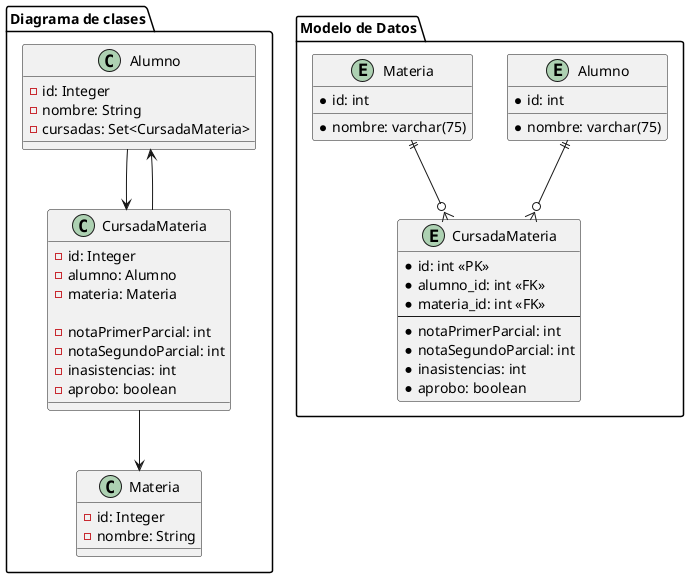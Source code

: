 @startuml
package "Diagrama de clases" {
    class Alumno {
        -id: Integer
        -nombre: String
        -cursadas: Set<CursadaMateria>
    }

    class Materia {
        -id: Integer
        -nombre: String
    }

    class CursadaMateria {
        -id: Integer
        -alumno: Alumno
        -materia: Materia

        -notaPrimerParcial: int
        -notaSegundoParcial: int
        -inasistencias: int
        -aprobo: boolean
    }

    Alumno --> CursadaMateria
    CursadaMateria --> Alumno
    CursadaMateria --> Materia
}

package "Modelo de Datos" {
    entity "Alumno" as alumno {
        *id: int
        *nombre: varchar(75)
    }

    entity "Materia" as materia {
        *id: int
        *nombre: varchar(75)
    }

    entity "CursadaMateria" as CursadaMateria {
        *id: int <<PK>>
        *alumno_id: int <<FK>>
        *materia_id: int <<FK>>
        --
        *notaPrimerParcial: int
        *notaSegundoParcial: int
        *inasistencias: int
        *aprobo: boolean
    }

    alumno ||--o{ CursadaMateria
    materia ||--o{ CursadaMateria
}
@enduml
